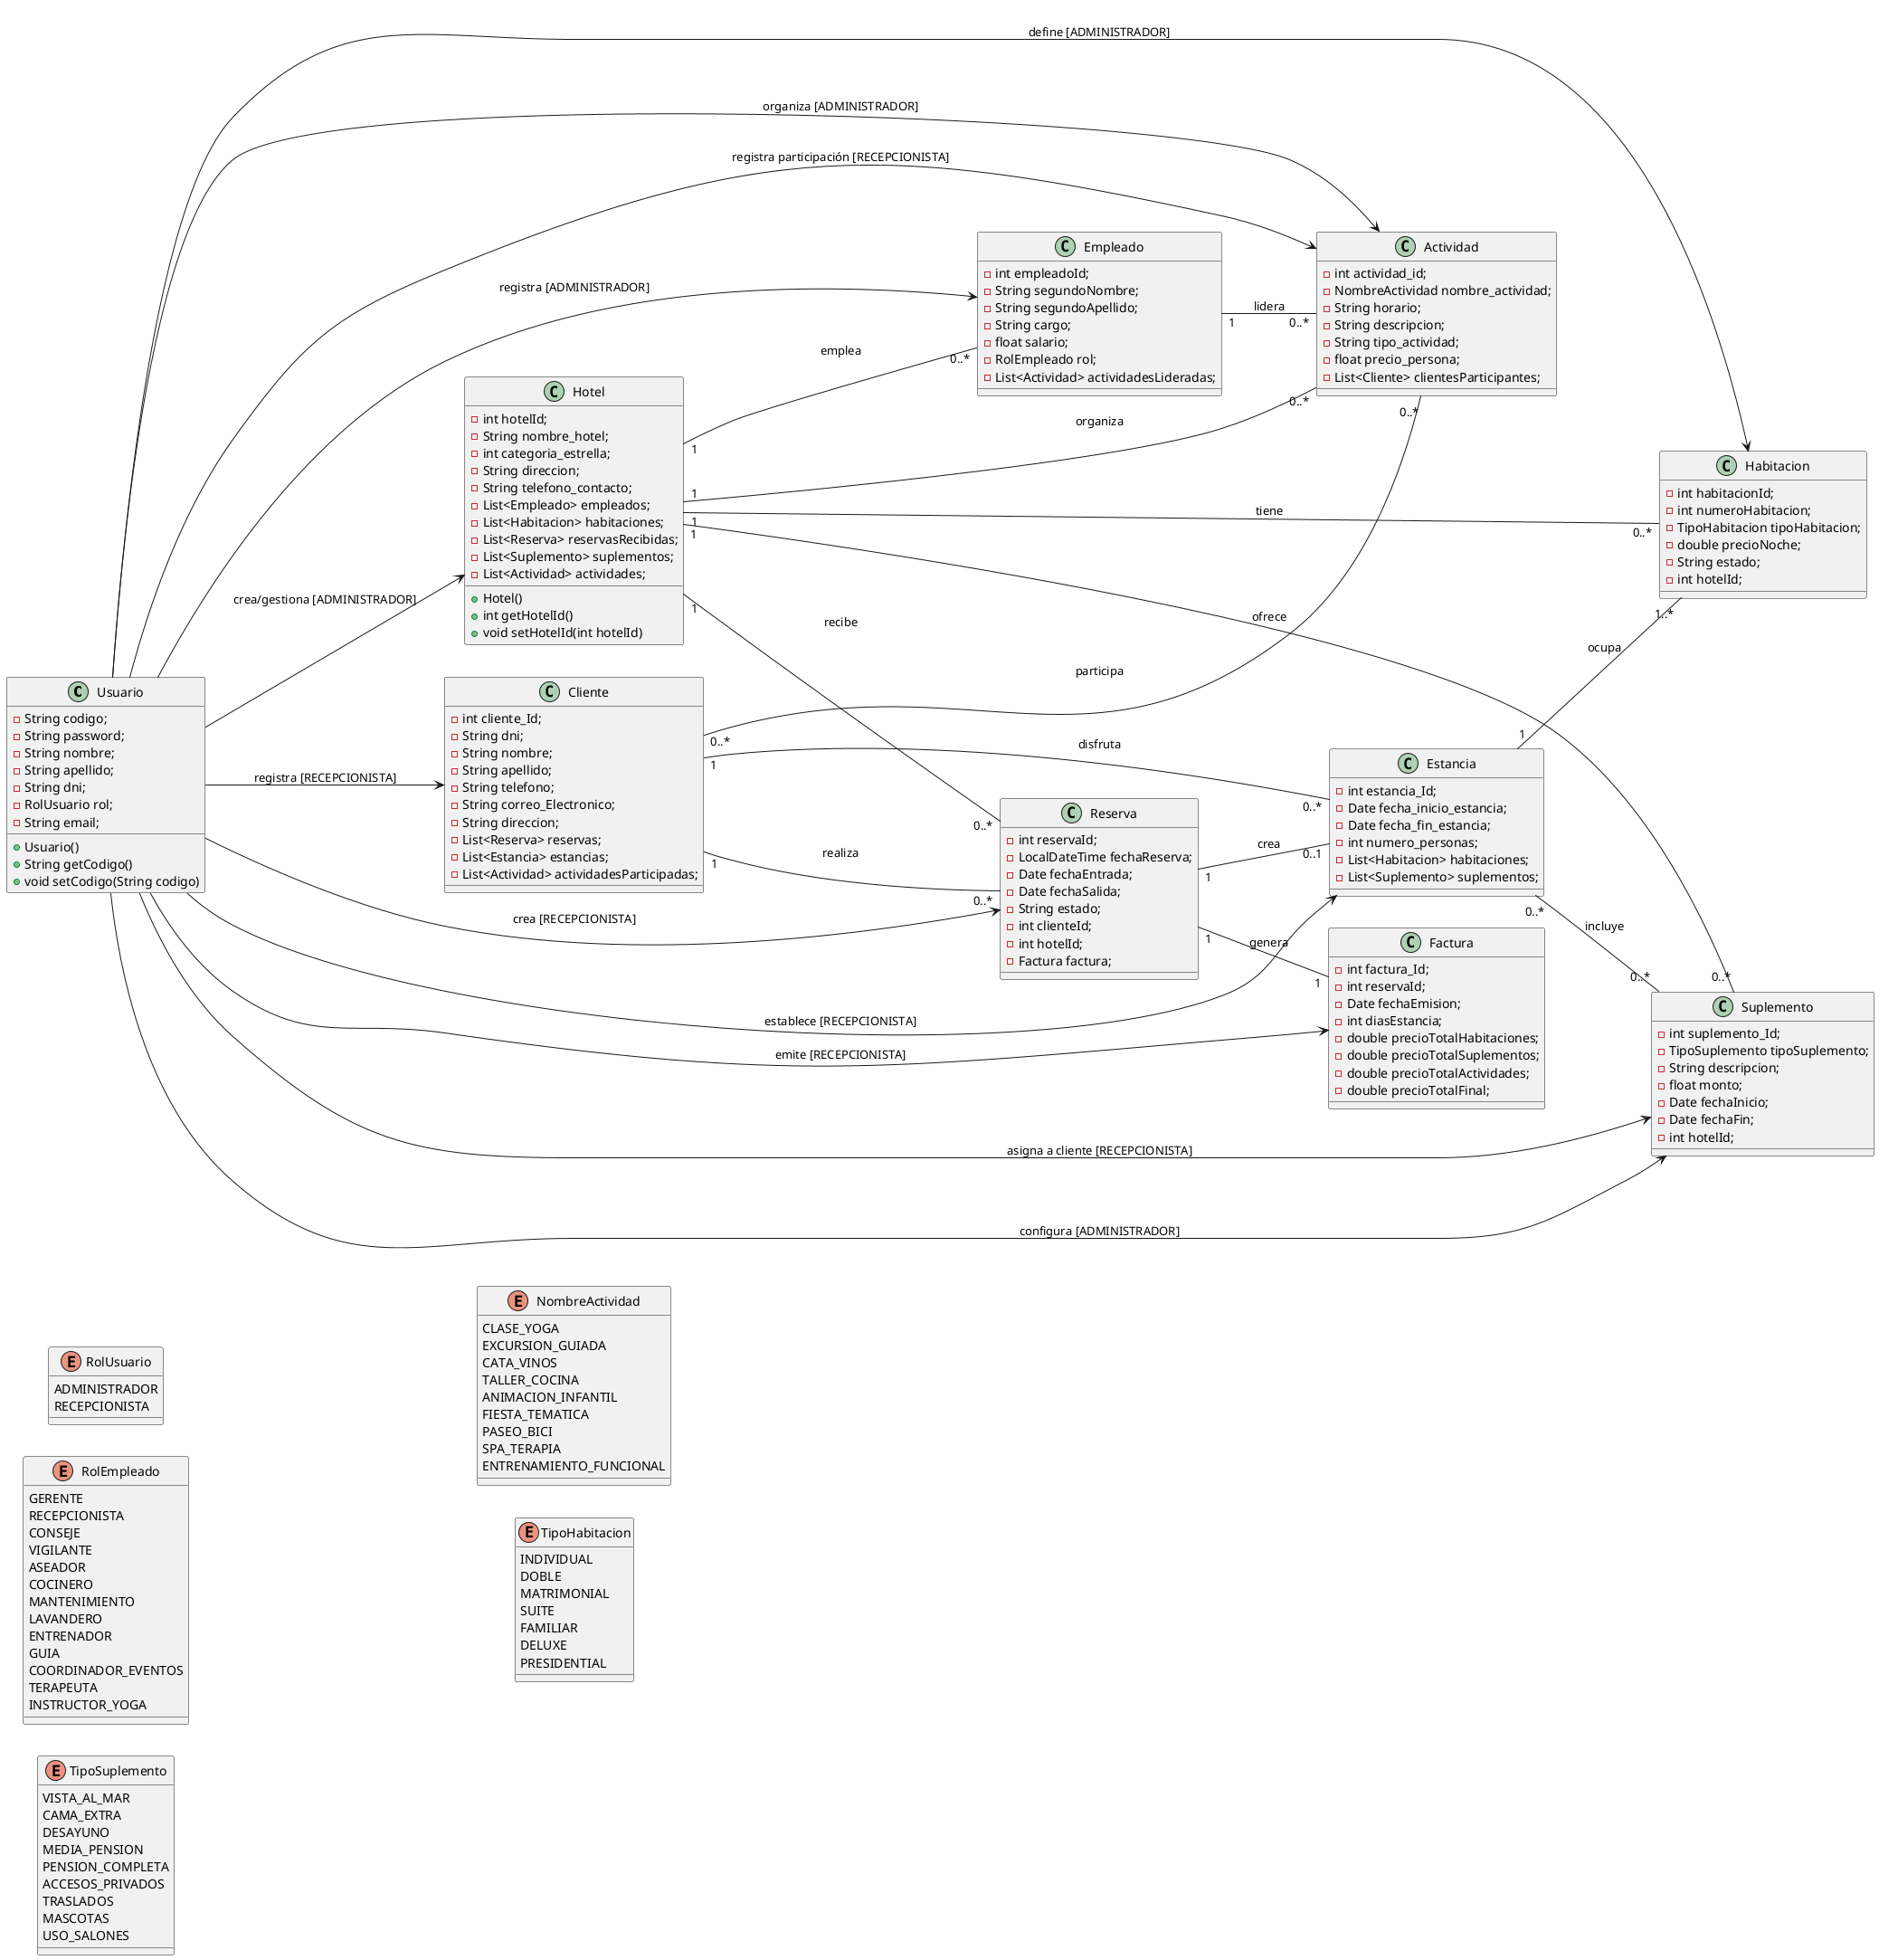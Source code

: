 @startuml
left to right direction

'--------------- CLASES CONCEPTUALES ---------------
class Usuario {
  - String codigo;
  - String password;
  - String nombre;
  - String apellido;
  - String dni;
  - RolUsuario rol;
  - String email;
  + Usuario()
  + String getCodigo()
  + void setCodigo(String codigo)
}

class Hotel {
  - int hotelId;
  - String nombre_hotel;
  - int categoria_estrella;
  - String direccion;
  - String telefono_contacto;
  - List<Empleado> empleados;
  - List<Habitacion> habitaciones;
  - List<Reserva> reservasRecibidas;
  - List<Suplemento> suplementos;
  - List<Actividad> actividades;
  + Hotel()
  + int getHotelId()
  + void setHotelId(int hotelId)
}

class Empleado {
  - int empleadoId;
  - String segundoNombre;
  - String segundoApellido;
  - String cargo;
  - float salario;
  - RolEmpleado rol;
  - List<Actividad> actividadesLideradas;
}

class Habitacion {
  - int habitacionId;
  - int numeroHabitacion;
  - TipoHabitacion tipoHabitacion;
  - double precioNoche;
  - String estado;
  - int hotelId;
}

class Cliente {
  - int cliente_Id;
  - String dni;
  - String nombre;
  - String apellido;
  - String telefono;
  - String correo_Electronico;
  - String direccion;
  - List<Reserva> reservas;
  - List<Estancia> estancias;
  - List<Actividad> actividadesParticipadas;
}

class Reserva {
  - int reservaId;
  - LocalDateTime fechaReserva;
  - Date fechaEntrada;
  - Date fechaSalida;
  - String estado;
  - int clienteId;
  - int hotelId;
  - Factura factura;
}

class Estancia {
  - int estancia_Id;
  - Date fecha_inicio_estancia;
  - Date fecha_fin_estancia;
  - int numero_personas;
  - List<Habitacion> habitaciones;
  - List<Suplemento> suplementos;
}

class Suplemento {
  - int suplemento_Id;
  - TipoSuplemento tipoSuplemento;
  - String descripcion;
  - float monto;
  - Date fechaInicio;
  - Date fechaFin;
  - int hotelId;
}

class Actividad {
  - int actividad_id;
  - NombreActividad nombre_actividad;
  - String horario;
  - String descripcion;
  - String tipo_actividad;
  - float precio_persona;
  - List<Cliente> clientesParticipantes;
}

class Factura {
  - int factura_Id;
  - int reservaId;
  - Date fechaEmision;
  - int diasEstancia;
  - double precioTotalHabitaciones;
  - double precioTotalSuplementos;
  - double precioTotalActividades;
  - double precioTotalFinal;
}

'--------------- ROLES Y OPERACIONES ---------------
Usuario --> Hotel : crea/gestiona [ADMINISTRADOR]
Usuario --> Habitacion : define [ADMINISTRADOR]
Usuario --> Empleado : registra [ADMINISTRADOR]
Usuario --> Suplemento : configura [ADMINISTRADOR]
Usuario --> Actividad : organiza [ADMINISTRADOR]

Usuario --> Cliente : registra [RECEPCIONISTA]
Usuario --> Reserva : crea [RECEPCIONISTA]
Usuario --> Estancia : establece [RECEPCIONISTA]
Usuario --> Factura : emite [RECEPCIONISTA]
Usuario --> Suplemento : asigna a cliente [RECEPCIONISTA]
Usuario --> Actividad : registra participación [RECEPCIONISTA]

'--------------- RELACIONES ENTRE CLASES ---------------
Hotel "1" -- "0..*" Habitacion : tiene
Hotel "1" -- "0..*" Empleado : emplea
Hotel "1" -- "0..*" Reserva : recibe
Hotel "1" -- "0..*" Suplemento : ofrece
Hotel "1" -- "0..*" Actividad : organiza

Empleado "1" -- "0..*" Actividad : lidera

Reserva "1" -- "1" Factura : genera
Reserva "1" -- "0..1" Estancia : crea
Cliente "1" -- "0..*" Reserva : realiza
Cliente "1" -- "0..*" Estancia : disfruta
Cliente "0..*" -- "0..*" Actividad : participa

Estancia "1" -- "1..*" Habitacion : ocupa
Estancia "0..*" -- "0..*" Suplemento : incluye

'--------------- ENUMERACIONES ---------------
enum RolUsuario {
    ADMINISTRADOR
    RECEPCIONISTA
}

enum RolEmpleado {
    GERENTE
    RECEPCIONISTA
    CONSEJE
    VIGILANTE
    ASEADOR
    COCINERO
    MANTENIMIENTO
    LAVANDERO
    ENTRENADOR
    GUIA
    COORDINADOR_EVENTOS
    TERAPEUTA
    INSTRUCTOR_YOGA
}

enum TipoSuplemento {
    VISTA_AL_MAR
    CAMA_EXTRA
    DESAYUNO
    MEDIA_PENSION
    PENSION_COMPLETA
    ACCESOS_PRIVADOS
    TRASLADOS
    MASCOTAS
    USO_SALONES
}

enum NombreActividad {
    CLASE_YOGA
    EXCURSION_GUIADA
    CATA_VINOS
    TALLER_COCINA
    ANIMACION_INFANTIL
    FIESTA_TEMATICA
    PASEO_BICI
    SPA_TERAPIA
    ENTRENAMIENTO_FUNCIONAL
}

enum TipoHabitacion {
    INDIVIDUAL
    DOBLE
    MATRIMONIAL
    SUITE
    FAMILIAR
    DELUXE
    PRESIDENTIAL
}
@enduml

